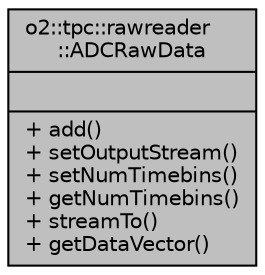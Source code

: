 digraph "o2::tpc::rawreader::ADCRawData"
{
 // INTERACTIVE_SVG=YES
  bgcolor="transparent";
  edge [fontname="Helvetica",fontsize="10",labelfontname="Helvetica",labelfontsize="10"];
  node [fontname="Helvetica",fontsize="10",shape=record];
  Node1 [label="{o2::tpc::rawreader\l::ADCRawData\n||+ add()\l+ setOutputStream()\l+ setNumTimebins()\l+ getNumTimebins()\l+ streamTo()\l+ getDataVector()\l}",height=0.2,width=0.4,color="black", fillcolor="grey75", style="filled", fontcolor="black"];
}
